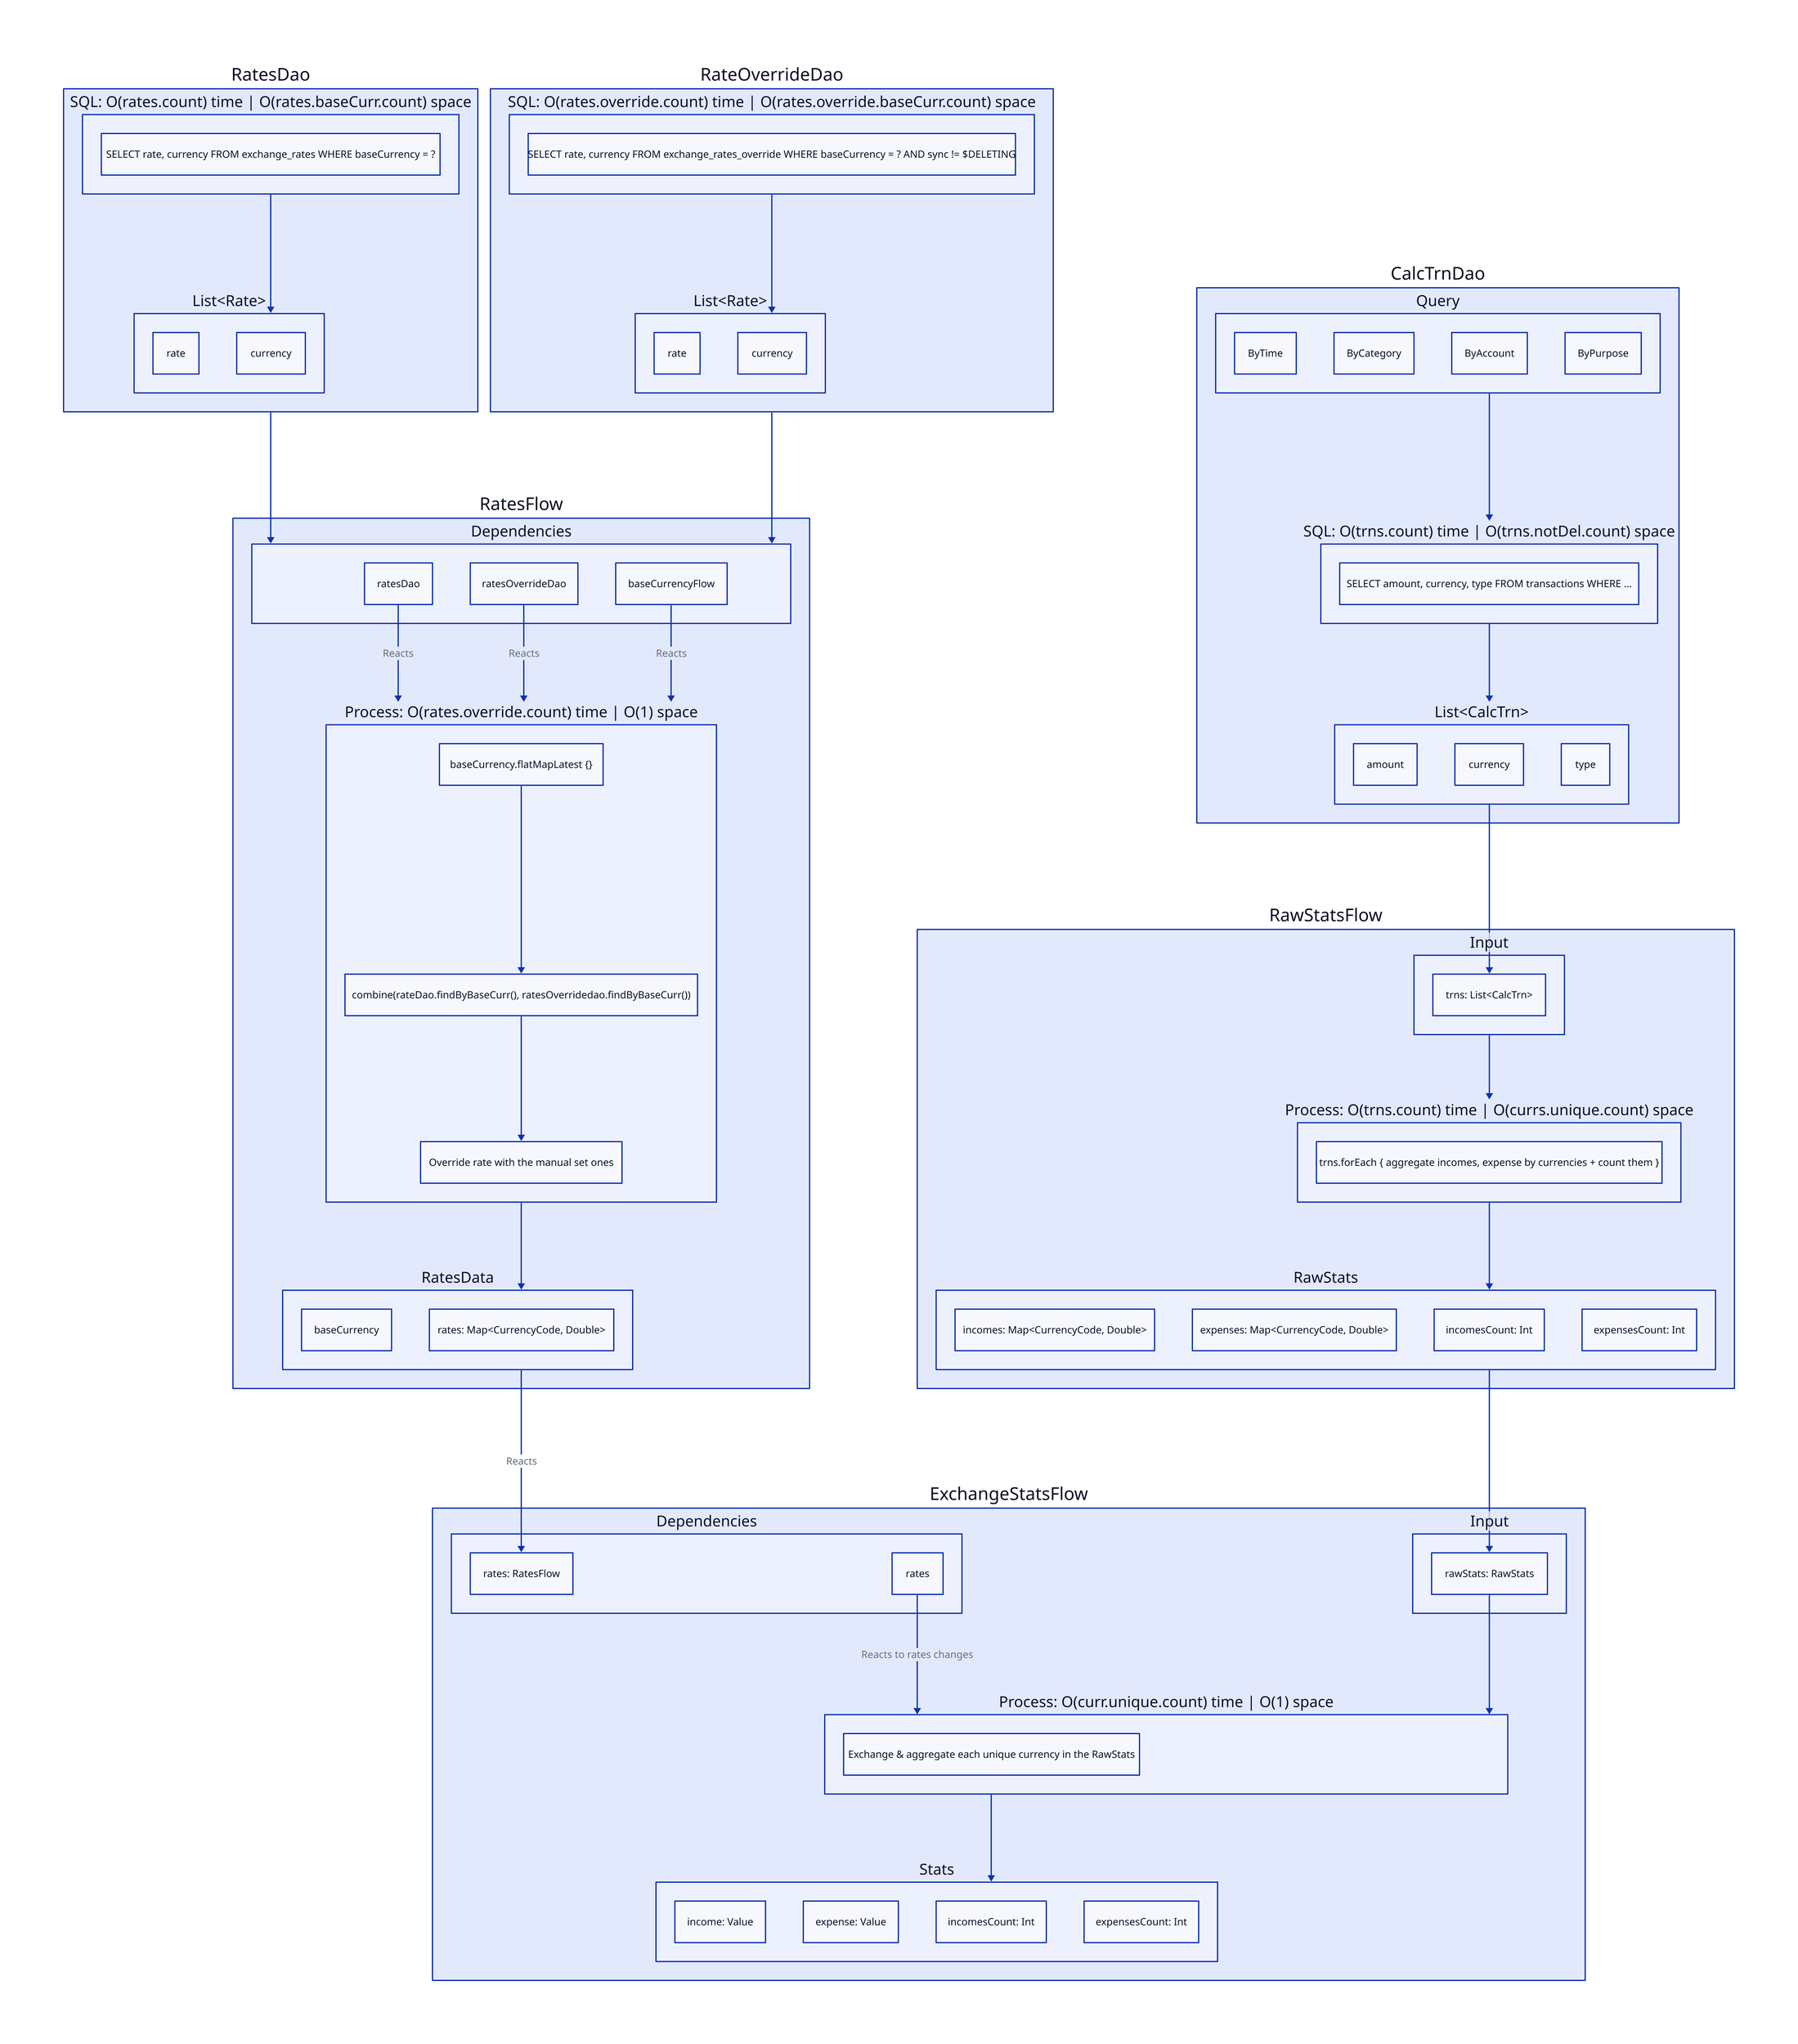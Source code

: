 
cTrnDao: CalcTrnDao {
    q: Query {
        ByTime
        ByCategory
        ByAccount
        ByPurpose
    }
    sql: "SQL: O(trns.count) time | O(trns.notDel.count) space" {
        "SELECT amount, currency, type FROM transactions WHERE ..."
    }
    trns: "List<CalcTrn>" {
        amount
        currency
        type
    }

    q -> sql -> trns
}

rawStatsFlow: RawStatsFlow {
    in: Input {
        trns: "trns: List<CalcTrn>"
    }

    p: "Process: O(trns.count) time | O(currs.unique.count) space" {
        "trns.forEach { aggregate incomes, expense by currencies + count them }"
    } 

    out: RawStats {
        "incomes: Map<CurrencyCode, Double>"
        "expenses: Map<CurrencyCode, Double>"
        "incomesCount: Int"
        "expensesCount: Int"
    }

    in -> p -> out
}

cTrndao.trns -> rawStatsFlow.in.trns

# RatesFlow
ratesDao: RatesDao {
    sql: "SQL: O(rates.count) time | O(rates.baseCurr.count) space" {
        "SELECT rate, currency FROM exchange_rates WHERE baseCurrency = ?"
    }
    out: "List<Rate>" {
        rate
        currency
    } 
    sql -> out
}

ratesOverrideDao: RateOverrideDao {
    sql: "SQL: O(rates.override.count) time | O(rates.override.baseCurr.count) space" {
        "SELECT rate, currency FROM exchange_rates_override WHERE baseCurrency = ? AND sync != $DELETING"
    }
    out: "List<Rate>" {
        rate
        currency
    } 
    sql -> out
}

ratesFlow: RatesFlow {
    deps: Dependencies {
        ratesDao
        ratesOverrideDao
        baseCurrencyFlow
    }
    p: "Process: O(rates.override.count) time | O(1) space" {
        1: "baseCurrency.flatMapLatest {}"
        2: "combine(rateDao.findByBaseCurr(), ratesOverridedao.findByBaseCurr())"
        3: "Override rate with the manual set ones"

        1 -> 2 -> 3
        
    }
    out: "RatesData" {
        baseCurrency
        "rates: Map<CurrencyCode, Double>"
    }

    deps.ratesDao -> p: Reacts
    deps.ratesOverrideDao -> p: Reacts
    deps.baseCurrencyFlow -> p: Reacts
    p -> out
}

ratesDao -> ratesFlow.deps
ratesOverrideDao -> ratesFlow.deps


# ExchangeStatsFlow
exFlow: ExchangeStatsFlow {
    deps: Dependencies {
        ratesFlow: "rates: RatesFlow"
    }

    in: Input {
        rawStats: "rawStats: RawStats"
    }

    p: "Process: O(curr.unique.count) time | O(1) space" {
        "Exchange & aggregate each unique currency in the RawStats"
    }

    out: Stats {
        "income: Value"
        "expense: Value"
        "incomesCount: Int"
        "expensesCount: Int"
    }

    deps.rates -> p: Reacts to rates changes
    in.rawStats -> p
    p -> out
}

ratesFlow.out -> exFlow.deps.ratesFlow: Reacts
rawStatsFlow.out -> exFlow.in.rawStats


